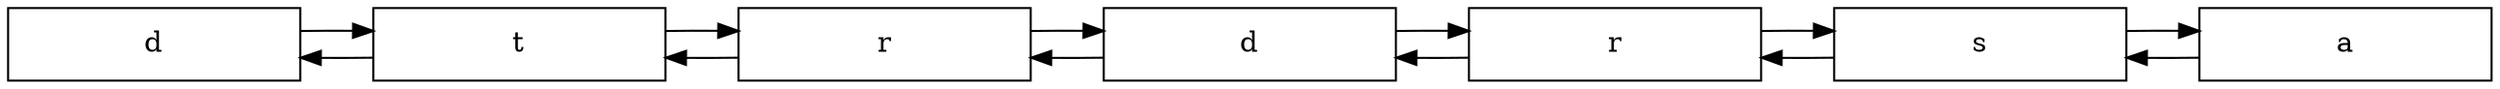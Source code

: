 digraph G{ 
rankdir=LR 
node[ shape = box] 
0[label = "d" width=2.0 ]; 
1[label = "t" width=2.0 ]; 
2[label = "r" width=2.0 ]; 
3[label = "d" width=2.0 ]; 
4[label = "r" width=2.0 ]; 
5[label = "s" width=2.0 ]; 
6[label = "a" width=2.0 ]; 
0 -> 1[dir = back]; 
0 -> 1 
1 -> 2[dir = back]; 
1 -> 2 
2 -> 3[dir = back]; 
2 -> 3 
3 -> 4[dir = back]; 
3 -> 4 
4 -> 5[dir = back]; 
4 -> 5 
5 -> 6[dir = back]; 
5 -> 6 
}